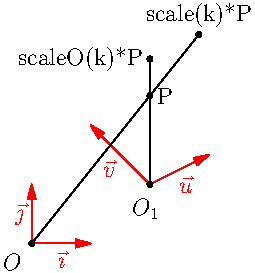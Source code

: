     import geometry; size(4.5cm,0);
    currentcoordsys=cartesiansystem((2,1), i=(1,0.5), j=(-1,1));
    show("$O_1$", "$\vec{u}$", "$\vec{v}$", currentcoordsys,
    xpen=invisible); show(defaultcoordsys, xpen=invisible);

    real k=sqrt(2); point P=(1,1); dot("P", P);

    point P1=scale(k)*P, P2=scaleO(k)*P; dot("scale(k)*P", P1, N);
    dot("scaleO(k)*P", P2, W); draw((0,0)--locate(P1));
    draw(origin()--P2);
